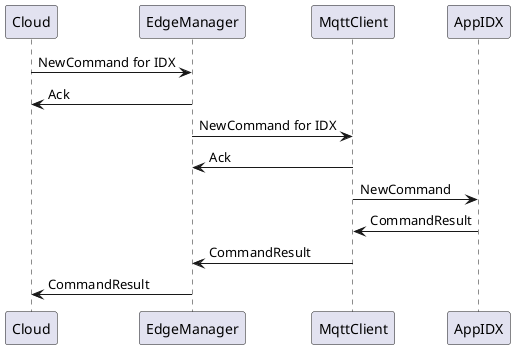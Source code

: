 @startuml

Cloud -> EdgeManager: NewCommand for IDX
Cloud <- EdgeManager: Ack
EdgeManager -> MqttClient: NewCommand for IDX
EdgeManager <- MqttClient: Ack
MqttClient -> AppIDX: NewCommand
MqttClient <- AppIDX: CommandResult
MqttClient -> EdgeManager: CommandResult
EdgeManager -> Cloud: CommandResult
@enduml
